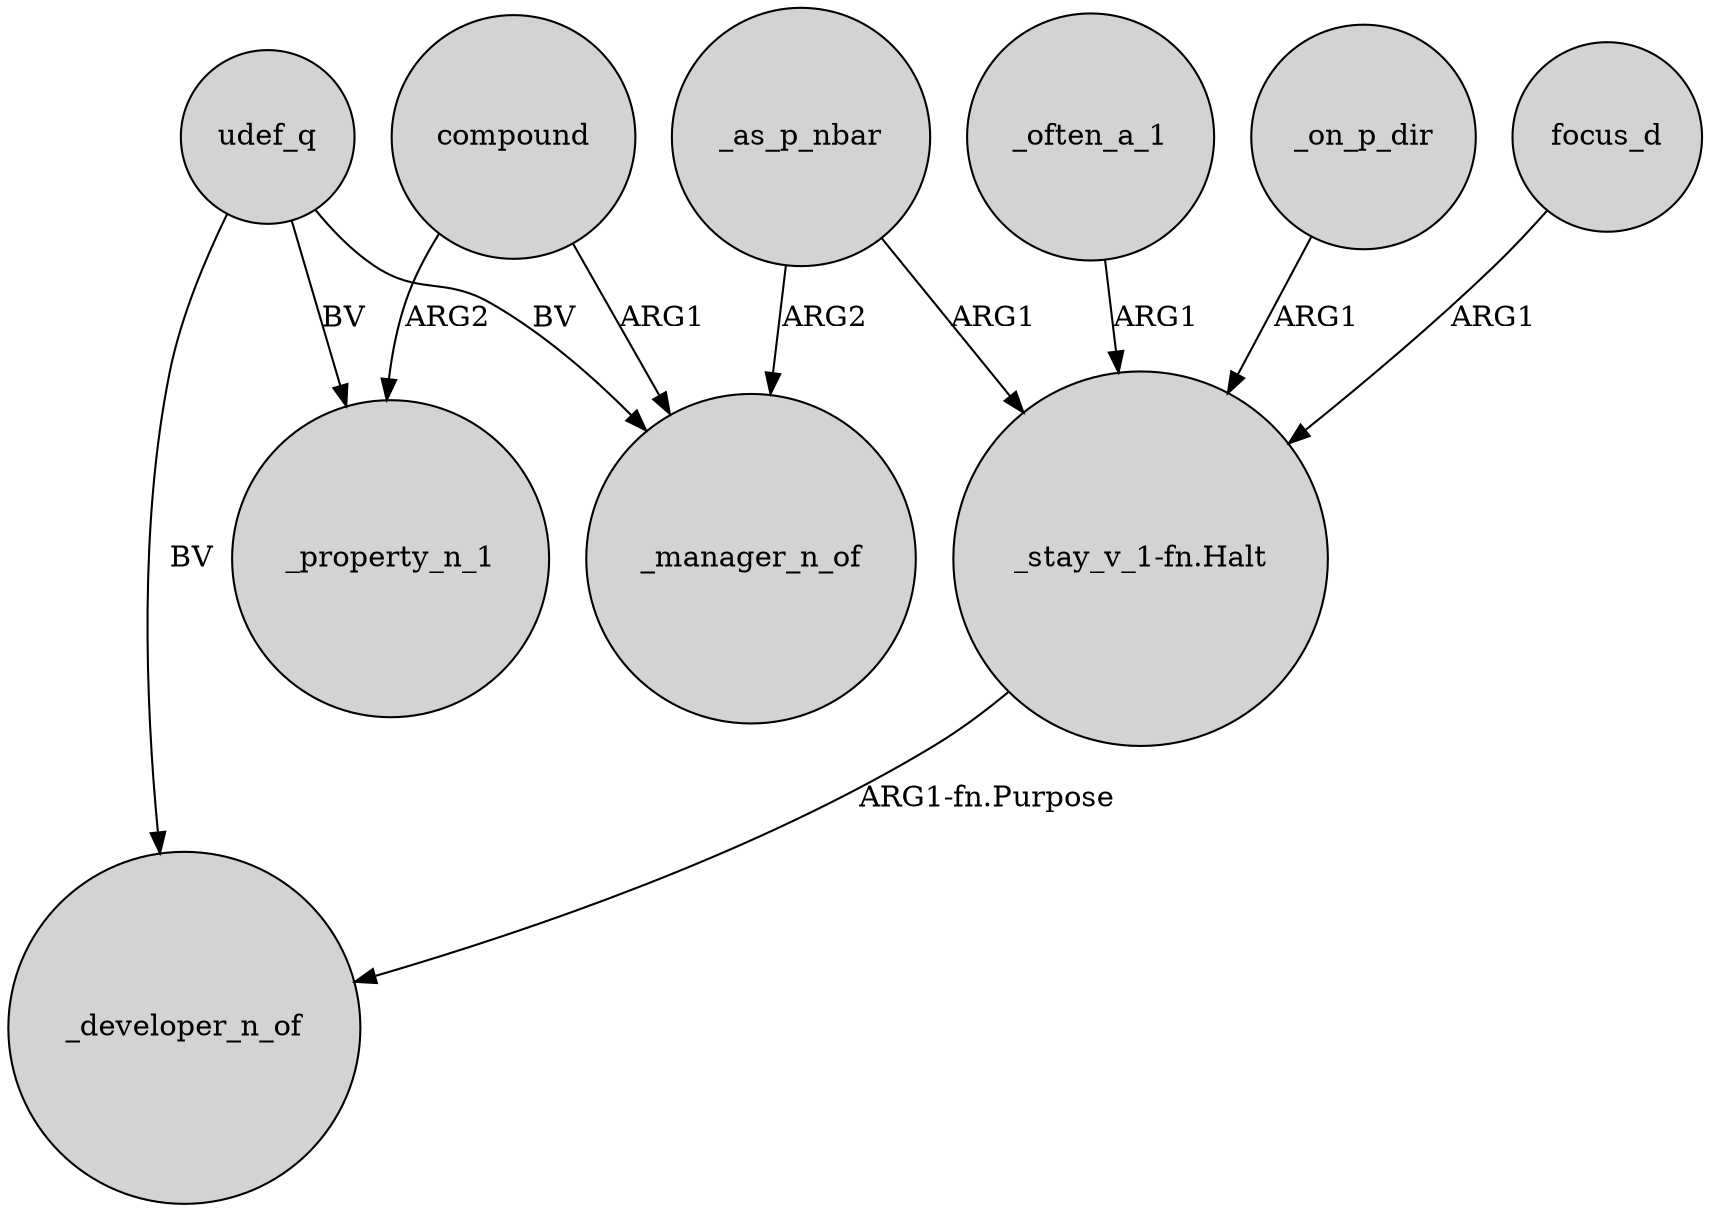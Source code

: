 digraph {
	node [shape=circle style=filled]
	compound -> _property_n_1 [label=ARG2]
	_often_a_1 -> "_stay_v_1-fn.Halt" [label=ARG1]
	_as_p_nbar -> "_stay_v_1-fn.Halt" [label=ARG1]
	udef_q -> _property_n_1 [label=BV]
	_on_p_dir -> "_stay_v_1-fn.Halt" [label=ARG1]
	_as_p_nbar -> _manager_n_of [label=ARG2]
	compound -> _manager_n_of [label=ARG1]
	"_stay_v_1-fn.Halt" -> _developer_n_of [label="ARG1-fn.Purpose"]
	udef_q -> _manager_n_of [label=BV]
	focus_d -> "_stay_v_1-fn.Halt" [label=ARG1]
	udef_q -> _developer_n_of [label=BV]
}
